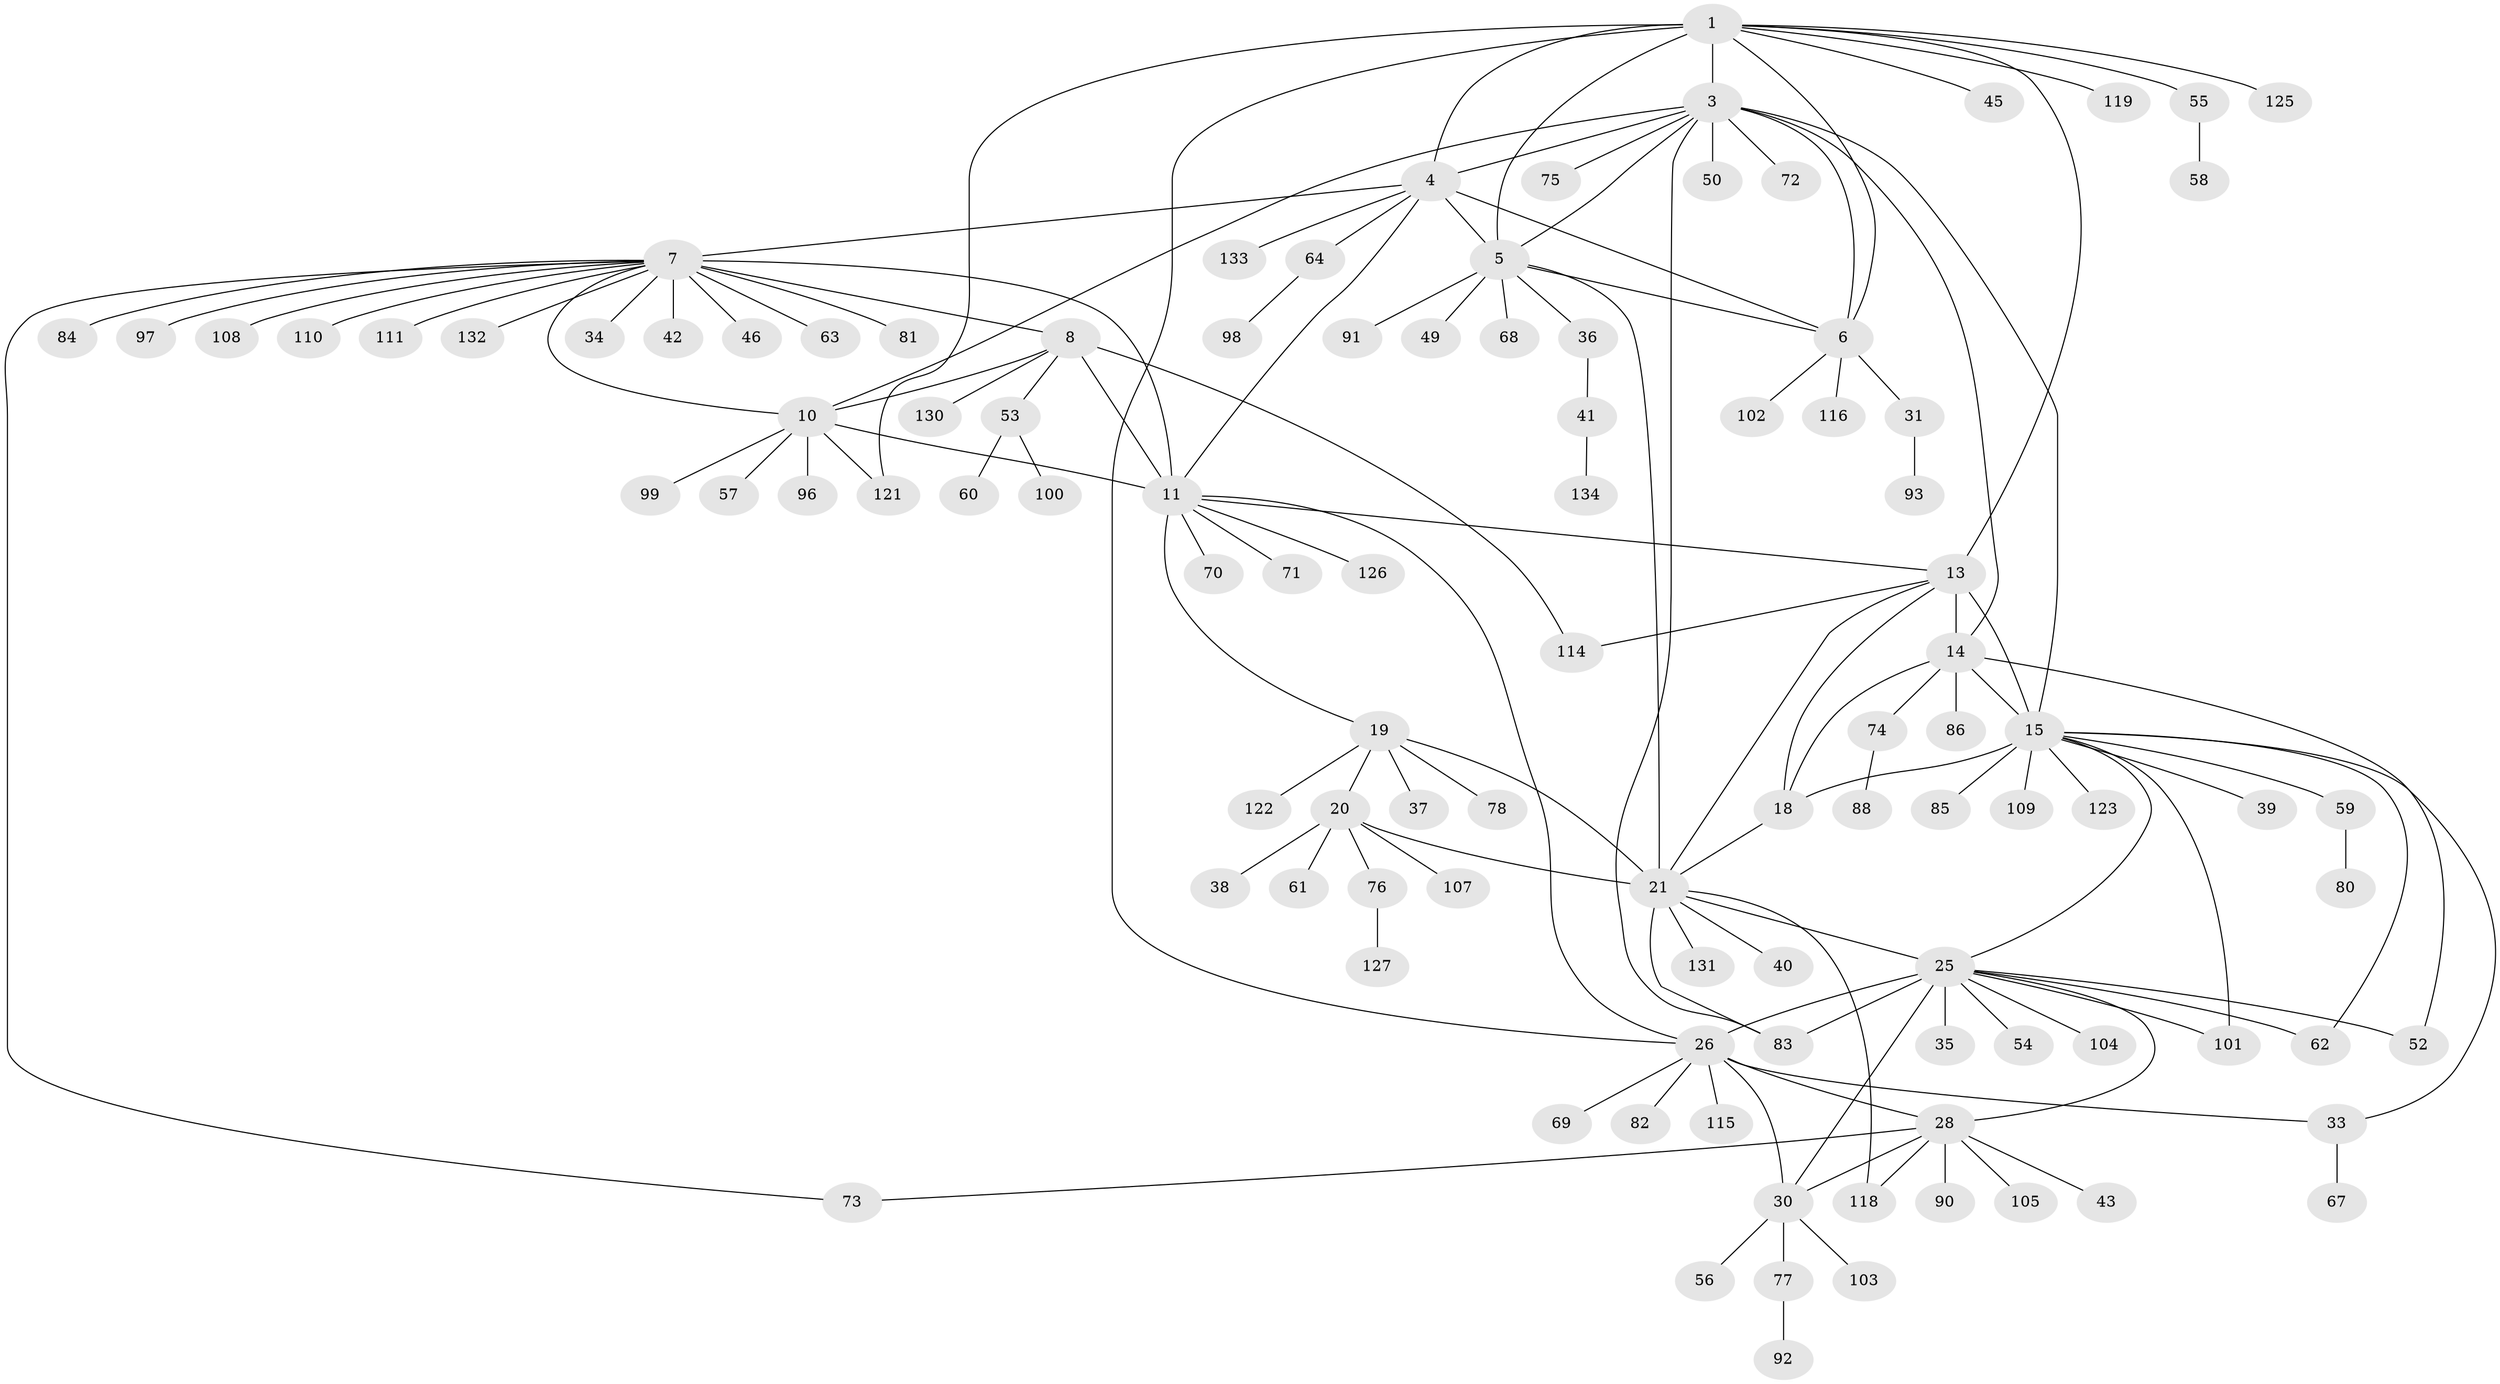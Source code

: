 // original degree distribution, {7: 0.03731343283582089, 10: 0.029850746268656716, 11: 0.04477611940298507, 9: 0.03731343283582089, 14: 0.007462686567164179, 6: 0.029850746268656716, 8: 0.022388059701492536, 5: 0.007462686567164179, 12: 0.007462686567164179, 3: 0.05970149253731343, 1: 0.5447761194029851, 2: 0.17164179104477612}
// Generated by graph-tools (version 1.1) at 2025/11/02/27/25 16:11:33]
// undirected, 104 vertices, 140 edges
graph export_dot {
graph [start="1"]
  node [color=gray90,style=filled];
  1 [super="+2"];
  3 [super="+32"];
  4 [super="+89"];
  5 [super="+66"];
  6 [super="+51"];
  7 [super="+9"];
  8 [super="+113"];
  10 [super="+65"];
  11 [super="+12"];
  13 [super="+48"];
  14 [super="+16"];
  15 [super="+17"];
  18 [super="+128"];
  19 [super="+24"];
  20 [super="+23"];
  21 [super="+22"];
  25 [super="+29"];
  26 [super="+27"];
  28 [super="+117"];
  30 [super="+112"];
  31 [super="+95"];
  33;
  34;
  35;
  36;
  37 [super="+106"];
  38;
  39;
  40;
  41 [super="+44"];
  42;
  43 [super="+47"];
  45;
  46;
  49 [super="+120"];
  50;
  52;
  53;
  54 [super="+79"];
  55;
  56;
  57;
  58;
  59;
  60;
  61 [super="+124"];
  62;
  63;
  64 [super="+129"];
  67;
  68;
  69;
  70;
  71;
  72;
  73;
  74;
  75;
  76;
  77;
  78;
  80;
  81;
  82;
  83 [super="+87"];
  84 [super="+94"];
  85;
  86;
  88;
  90;
  91;
  92;
  93;
  96;
  97;
  98;
  99;
  100;
  101;
  102;
  103;
  104;
  105;
  107;
  108;
  109;
  110;
  111;
  114;
  115;
  116;
  118;
  119;
  121;
  122;
  123;
  125;
  126;
  127;
  130;
  131;
  132;
  133;
  134;
  1 -- 3 [weight=2];
  1 -- 4 [weight=2];
  1 -- 5 [weight=2];
  1 -- 6 [weight=2];
  1 -- 45;
  1 -- 125;
  1 -- 55;
  1 -- 119;
  1 -- 121;
  1 -- 26;
  1 -- 13;
  3 -- 4;
  3 -- 5;
  3 -- 6;
  3 -- 15;
  3 -- 72;
  3 -- 75;
  3 -- 83;
  3 -- 50;
  3 -- 14;
  3 -- 10;
  4 -- 5;
  4 -- 6;
  4 -- 7;
  4 -- 64;
  4 -- 133;
  4 -- 11;
  5 -- 6;
  5 -- 21;
  5 -- 36;
  5 -- 49;
  5 -- 68;
  5 -- 91;
  6 -- 31;
  6 -- 102;
  6 -- 116;
  7 -- 8 [weight=2];
  7 -- 10 [weight=2];
  7 -- 11 [weight=4];
  7 -- 42;
  7 -- 73;
  7 -- 110;
  7 -- 97;
  7 -- 34;
  7 -- 132;
  7 -- 108;
  7 -- 46;
  7 -- 111;
  7 -- 81;
  7 -- 84;
  7 -- 63;
  8 -- 10;
  8 -- 11 [weight=2];
  8 -- 53;
  8 -- 114;
  8 -- 130;
  10 -- 11 [weight=2];
  10 -- 57;
  10 -- 96;
  10 -- 99;
  10 -- 121;
  11 -- 13;
  11 -- 19;
  11 -- 70;
  11 -- 126;
  11 -- 71;
  11 -- 26;
  13 -- 14 [weight=2];
  13 -- 15 [weight=2];
  13 -- 18;
  13 -- 21;
  13 -- 114;
  14 -- 15 [weight=4];
  14 -- 18 [weight=2];
  14 -- 52;
  14 -- 86;
  14 -- 74;
  15 -- 18 [weight=2];
  15 -- 33;
  15 -- 59;
  15 -- 62;
  15 -- 101;
  15 -- 39;
  15 -- 109;
  15 -- 85;
  15 -- 25;
  15 -- 123;
  18 -- 21;
  19 -- 20 [weight=4];
  19 -- 21 [weight=4];
  19 -- 37;
  19 -- 122;
  19 -- 78;
  20 -- 21 [weight=4];
  20 -- 38;
  20 -- 61;
  20 -- 107;
  20 -- 76;
  21 -- 83;
  21 -- 131;
  21 -- 40;
  21 -- 118;
  21 -- 25;
  25 -- 26 [weight=4];
  25 -- 28 [weight=2];
  25 -- 30 [weight=2];
  25 -- 101;
  25 -- 35;
  25 -- 104;
  25 -- 83;
  25 -- 52;
  25 -- 54;
  25 -- 62;
  26 -- 28 [weight=2];
  26 -- 30 [weight=2];
  26 -- 33;
  26 -- 69;
  26 -- 82;
  26 -- 115;
  28 -- 30;
  28 -- 43;
  28 -- 73;
  28 -- 90;
  28 -- 105;
  28 -- 118;
  30 -- 56;
  30 -- 77;
  30 -- 103;
  31 -- 93;
  33 -- 67;
  36 -- 41;
  41 -- 134;
  53 -- 60;
  53 -- 100;
  55 -- 58;
  59 -- 80;
  64 -- 98;
  74 -- 88;
  76 -- 127;
  77 -- 92;
}

